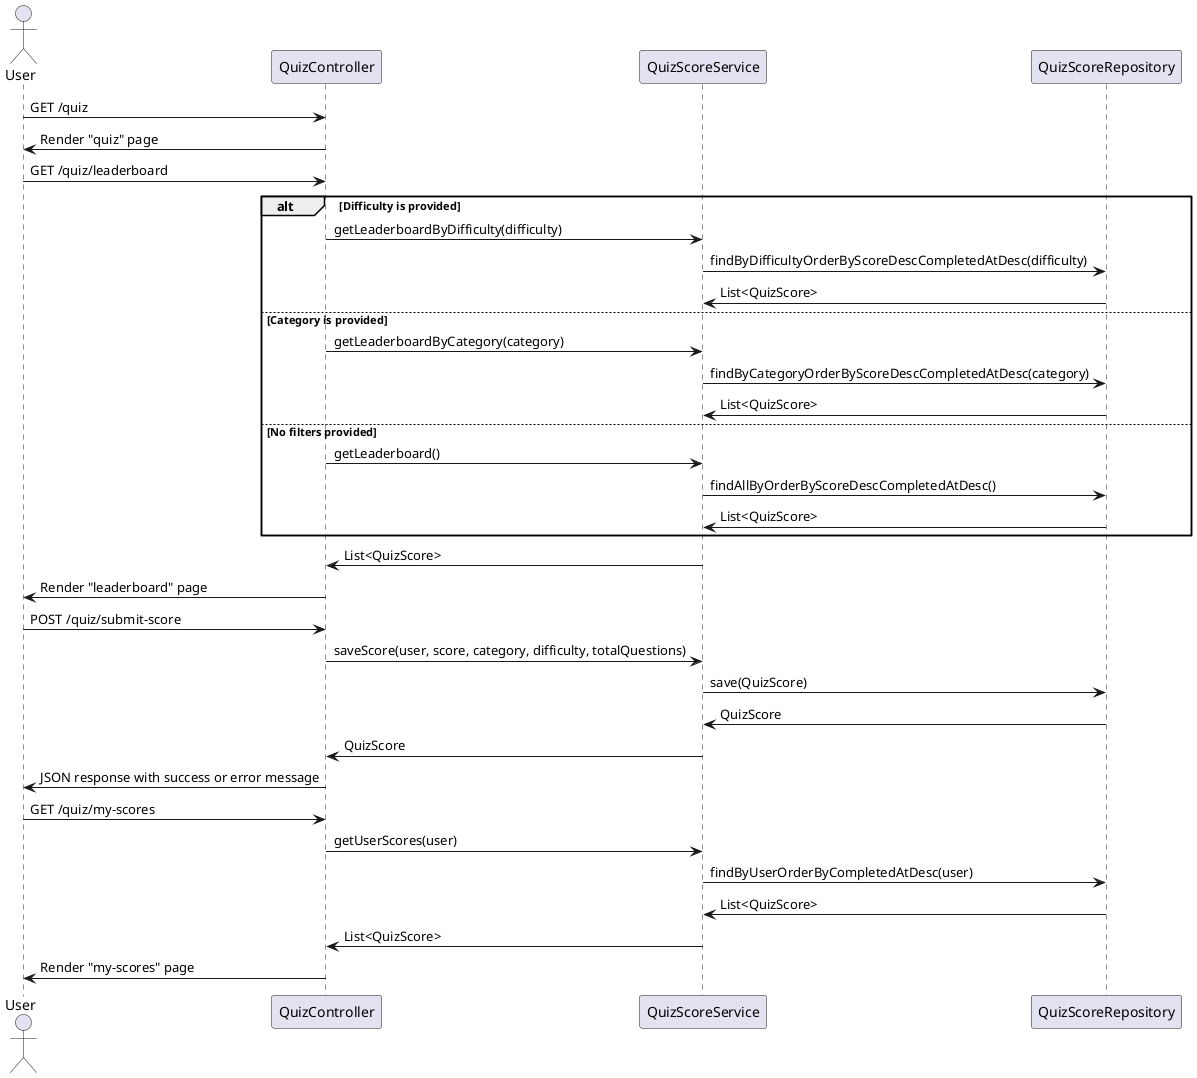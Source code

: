 @startuml
actor User
participant "QuizController" as Controller
participant "QuizScoreService" as Service
participant "QuizScoreRepository" as Repository

User -> Controller: GET /quiz
Controller -> User: Render "quiz" page

User -> Controller: GET /quiz/leaderboard
alt Difficulty is provided
    Controller -> Service: getLeaderboardByDifficulty(difficulty)
    Service -> Repository: findByDifficultyOrderByScoreDescCompletedAtDesc(difficulty)
    Repository -> Service: List<QuizScore>
else Category is provided
    Controller -> Service: getLeaderboardByCategory(category)
    Service -> Repository: findByCategoryOrderByScoreDescCompletedAtDesc(category)
    Repository -> Service: List<QuizScore>
else No filters provided
    Controller -> Service: getLeaderboard()
    Service -> Repository: findAllByOrderByScoreDescCompletedAtDesc()
    Repository -> Service: List<QuizScore>
end
Service -> Controller: List<QuizScore>
Controller -> User: Render "leaderboard" page

User -> Controller: POST /quiz/submit-score
Controller -> Service: saveScore(user, score, category, difficulty, totalQuestions)
Service -> Repository: save(QuizScore)
Repository -> Service: QuizScore
Service -> Controller: QuizScore
Controller -> User: JSON response with success or error message

User -> Controller: GET /quiz/my-scores
Controller -> Service: getUserScores(user)
Service -> Repository: findByUserOrderByCompletedAtDesc(user)
Repository -> Service: List<QuizScore>
Service -> Controller: List<QuizScore>
Controller -> User: Render "my-scores" page
@enduml
